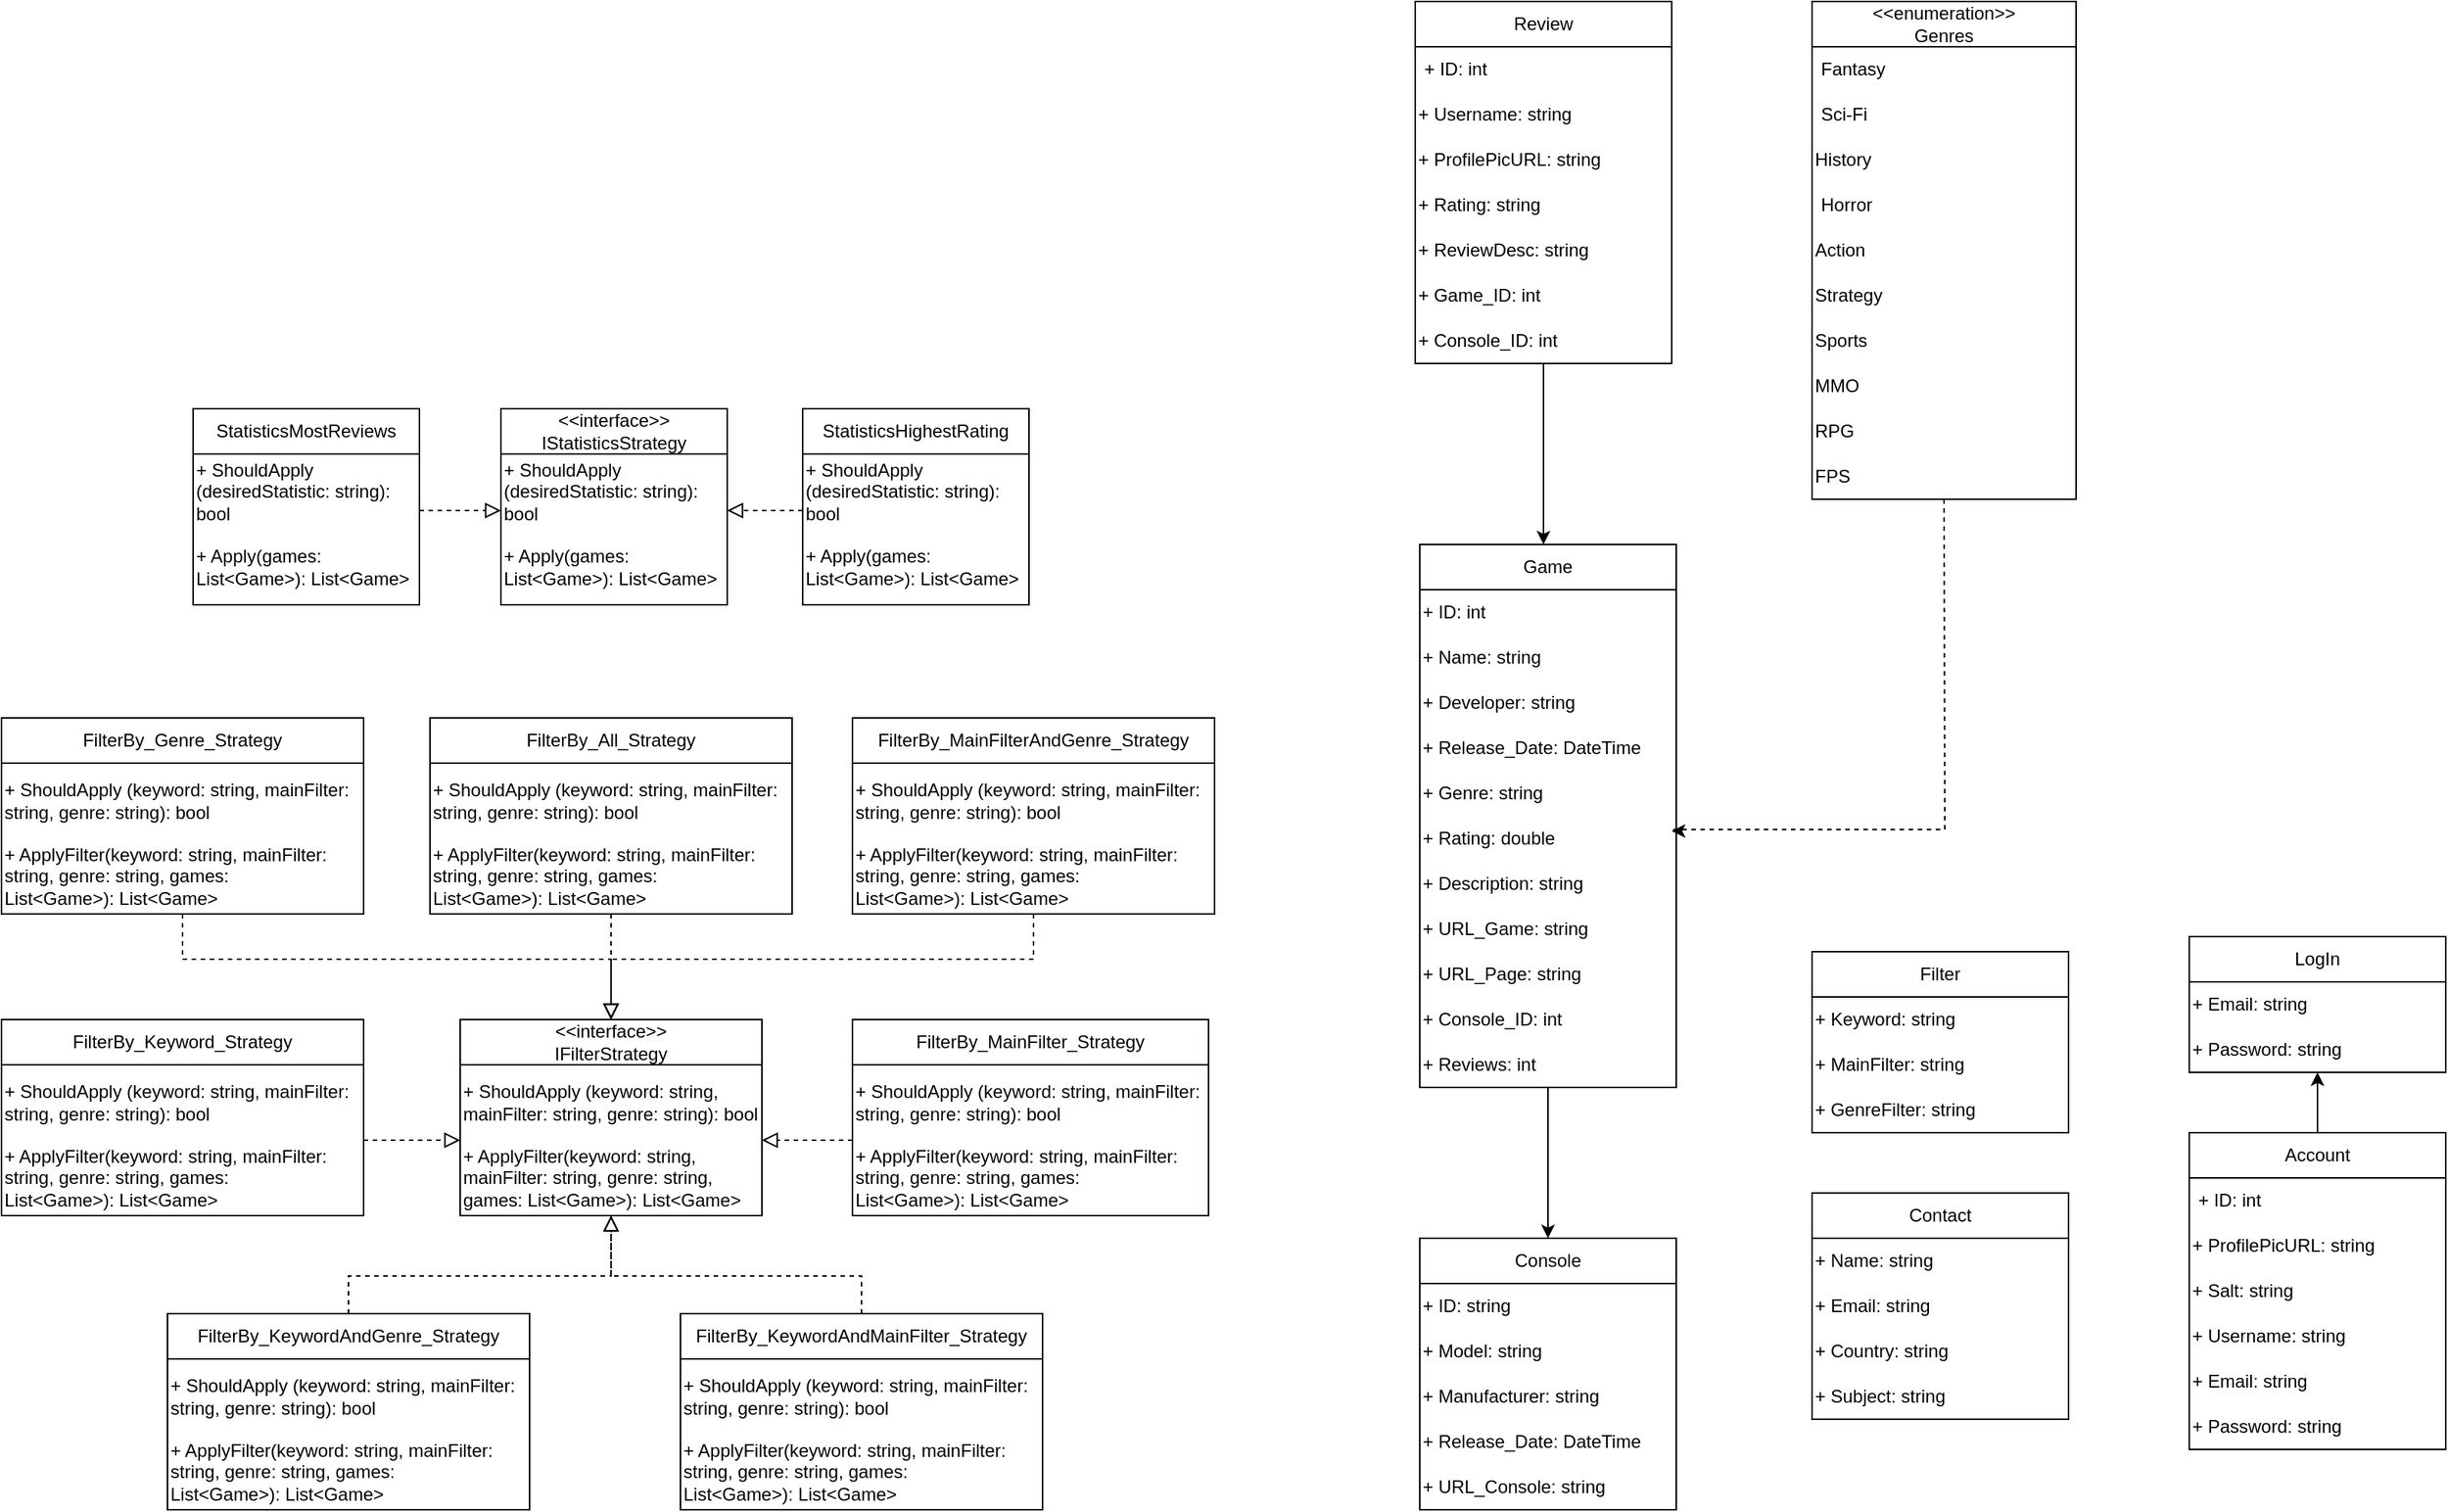 <mxfile version="21.3.7" type="device">
  <diagram name="Страница-1" id="sdUZpMWSYJXm1RIvVRuR">
    <mxGraphModel dx="1817" dy="1633" grid="1" gridSize="10" guides="1" tooltips="1" connect="1" arrows="1" fold="1" page="1" pageScale="1" pageWidth="827" pageHeight="1169" math="0" shadow="0">
      <root>
        <mxCell id="0" />
        <mxCell id="1" parent="0" />
        <mxCell id="oVc4lL-X0MRbzAyfg5KV-24" value="Review" style="swimlane;fontStyle=0;childLayout=stackLayout;horizontal=1;startSize=30;horizontalStack=0;resizeParent=1;resizeParentMax=0;resizeLast=0;collapsible=1;marginBottom=0;whiteSpace=wrap;html=1;" parent="1" vertex="1">
          <mxGeometry x="657" y="-190" width="170" height="240" as="geometry" />
        </mxCell>
        <mxCell id="3V2Ck9-E916ixrjshscT-8" value="+ ID: int" style="text;strokeColor=none;fillColor=none;align=left;verticalAlign=middle;spacingLeft=4;spacingRight=4;overflow=hidden;points=[[0,0.5],[1,0.5]];portConstraint=eastwest;rotatable=0;whiteSpace=wrap;html=1;" vertex="1" parent="oVc4lL-X0MRbzAyfg5KV-24">
          <mxGeometry y="30" width="170" height="30" as="geometry" />
        </mxCell>
        <mxCell id="3V2Ck9-E916ixrjshscT-10" value="+ Username: string" style="text;html=1;strokeColor=none;fillColor=none;align=left;verticalAlign=middle;whiteSpace=wrap;rounded=0;" vertex="1" parent="oVc4lL-X0MRbzAyfg5KV-24">
          <mxGeometry y="60" width="170" height="30" as="geometry" />
        </mxCell>
        <mxCell id="3V2Ck9-E916ixrjshscT-9" value="+ ProfilePicURL: string" style="text;html=1;strokeColor=none;fillColor=none;align=left;verticalAlign=middle;whiteSpace=wrap;rounded=0;" vertex="1" parent="oVc4lL-X0MRbzAyfg5KV-24">
          <mxGeometry y="90" width="170" height="30" as="geometry" />
        </mxCell>
        <mxCell id="3V2Ck9-E916ixrjshscT-11" value="+ Rating: string" style="text;html=1;strokeColor=none;fillColor=none;align=left;verticalAlign=middle;whiteSpace=wrap;rounded=0;" vertex="1" parent="oVc4lL-X0MRbzAyfg5KV-24">
          <mxGeometry y="120" width="170" height="30" as="geometry" />
        </mxCell>
        <mxCell id="3V2Ck9-E916ixrjshscT-12" value="+ ReviewDesc: string" style="text;html=1;strokeColor=none;fillColor=none;align=left;verticalAlign=middle;whiteSpace=wrap;rounded=0;" vertex="1" parent="oVc4lL-X0MRbzAyfg5KV-24">
          <mxGeometry y="150" width="170" height="30" as="geometry" />
        </mxCell>
        <mxCell id="3V2Ck9-E916ixrjshscT-14" value="+ Game_ID: int" style="text;html=1;strokeColor=none;fillColor=none;align=left;verticalAlign=middle;whiteSpace=wrap;rounded=0;" vertex="1" parent="oVc4lL-X0MRbzAyfg5KV-24">
          <mxGeometry y="180" width="170" height="30" as="geometry" />
        </mxCell>
        <mxCell id="3V2Ck9-E916ixrjshscT-13" value="+ Console_ID: int" style="text;html=1;strokeColor=none;fillColor=none;align=left;verticalAlign=middle;whiteSpace=wrap;rounded=0;" vertex="1" parent="oVc4lL-X0MRbzAyfg5KV-24">
          <mxGeometry y="210" width="170" height="30" as="geometry" />
        </mxCell>
        <mxCell id="oVc4lL-X0MRbzAyfg5KV-42" value="&amp;lt;&amp;lt;enumeration&amp;gt;&amp;gt;&lt;br&gt;Genres" style="swimlane;fontStyle=0;childLayout=stackLayout;horizontal=1;startSize=30;horizontalStack=0;resizeParent=1;resizeParentMax=0;resizeLast=0;collapsible=1;marginBottom=0;whiteSpace=wrap;html=1;" parent="1" vertex="1">
          <mxGeometry x="920" y="-190" width="175" height="330" as="geometry" />
        </mxCell>
        <mxCell id="oVc4lL-X0MRbzAyfg5KV-43" value="Fantasy" style="text;strokeColor=none;fillColor=none;align=left;verticalAlign=middle;spacingLeft=4;spacingRight=4;overflow=hidden;points=[[0,0.5],[1,0.5]];portConstraint=eastwest;rotatable=0;whiteSpace=wrap;html=1;" parent="oVc4lL-X0MRbzAyfg5KV-42" vertex="1">
          <mxGeometry y="30" width="175" height="30" as="geometry" />
        </mxCell>
        <mxCell id="oVc4lL-X0MRbzAyfg5KV-44" value="Sci-Fi" style="text;strokeColor=none;fillColor=none;align=left;verticalAlign=middle;spacingLeft=4;spacingRight=4;overflow=hidden;points=[[0,0.5],[1,0.5]];portConstraint=eastwest;rotatable=0;whiteSpace=wrap;html=1;" parent="oVc4lL-X0MRbzAyfg5KV-42" vertex="1">
          <mxGeometry y="60" width="175" height="30" as="geometry" />
        </mxCell>
        <mxCell id="oVc4lL-X0MRbzAyfg5KV-48" value="History" style="text;html=1;strokeColor=none;fillColor=none;align=left;verticalAlign=middle;whiteSpace=wrap;rounded=0;" parent="oVc4lL-X0MRbzAyfg5KV-42" vertex="1">
          <mxGeometry y="90" width="175" height="30" as="geometry" />
        </mxCell>
        <mxCell id="oVc4lL-X0MRbzAyfg5KV-45" value="Horror" style="text;strokeColor=none;fillColor=none;align=left;verticalAlign=middle;spacingLeft=4;spacingRight=4;overflow=hidden;points=[[0,0.5],[1,0.5]];portConstraint=eastwest;rotatable=0;whiteSpace=wrap;html=1;" parent="oVc4lL-X0MRbzAyfg5KV-42" vertex="1">
          <mxGeometry y="120" width="175" height="30" as="geometry" />
        </mxCell>
        <mxCell id="oVc4lL-X0MRbzAyfg5KV-49" value="Action" style="text;html=1;strokeColor=none;fillColor=none;align=left;verticalAlign=middle;whiteSpace=wrap;rounded=0;" parent="oVc4lL-X0MRbzAyfg5KV-42" vertex="1">
          <mxGeometry y="150" width="175" height="30" as="geometry" />
        </mxCell>
        <mxCell id="oVc4lL-X0MRbzAyfg5KV-50" value="Strategy" style="text;html=1;strokeColor=none;fillColor=none;align=left;verticalAlign=middle;whiteSpace=wrap;rounded=0;" parent="oVc4lL-X0MRbzAyfg5KV-42" vertex="1">
          <mxGeometry y="180" width="175" height="30" as="geometry" />
        </mxCell>
        <mxCell id="oVc4lL-X0MRbzAyfg5KV-51" value="Sports" style="text;html=1;strokeColor=none;fillColor=none;align=left;verticalAlign=middle;whiteSpace=wrap;rounded=0;" parent="oVc4lL-X0MRbzAyfg5KV-42" vertex="1">
          <mxGeometry y="210" width="175" height="30" as="geometry" />
        </mxCell>
        <mxCell id="oVc4lL-X0MRbzAyfg5KV-52" value="MMO" style="text;html=1;strokeColor=none;fillColor=none;align=left;verticalAlign=middle;whiteSpace=wrap;rounded=0;" parent="oVc4lL-X0MRbzAyfg5KV-42" vertex="1">
          <mxGeometry y="240" width="175" height="30" as="geometry" />
        </mxCell>
        <mxCell id="oVc4lL-X0MRbzAyfg5KV-53" value="RPG" style="text;html=1;strokeColor=none;fillColor=none;align=left;verticalAlign=middle;whiteSpace=wrap;rounded=0;" parent="oVc4lL-X0MRbzAyfg5KV-42" vertex="1">
          <mxGeometry y="270" width="175" height="30" as="geometry" />
        </mxCell>
        <mxCell id="oVc4lL-X0MRbzAyfg5KV-54" value="FPS" style="text;html=1;strokeColor=none;fillColor=none;align=left;verticalAlign=middle;whiteSpace=wrap;rounded=0;" parent="oVc4lL-X0MRbzAyfg5KV-42" vertex="1">
          <mxGeometry y="300" width="175" height="30" as="geometry" />
        </mxCell>
        <mxCell id="2BUGq4Oyd12aA57rfhNJ-14" value="" style="endArrow=none;dashed=1;html=1;rounded=0;entryX=1;entryY=0;entryDx=0;entryDy=0;exitX=0.5;exitY=1;exitDx=0;exitDy=0;" parent="1" source="oVc4lL-X0MRbzAyfg5KV-54" edge="1">
          <mxGeometry width="50" height="50" relative="1" as="geometry">
            <mxPoint x="1060" y="358.99" as="sourcePoint" />
            <mxPoint x="827" y="359" as="targetPoint" />
            <Array as="points">
              <mxPoint x="1008" y="359" />
            </Array>
          </mxGeometry>
        </mxCell>
        <mxCell id="2BUGq4Oyd12aA57rfhNJ-15" value="" style="endArrow=classic;html=1;rounded=0;entryX=1;entryY=0;entryDx=0;entryDy=0;" parent="1" edge="1">
          <mxGeometry width="50" height="50" relative="1" as="geometry">
            <mxPoint x="830" y="360" as="sourcePoint" />
            <mxPoint x="827" y="360" as="targetPoint" />
          </mxGeometry>
        </mxCell>
        <mxCell id="W9ddNsVazHNU-D0-kvZH-1" value="" style="endArrow=classic;html=1;rounded=0;exitX=0.5;exitY=1;exitDx=0;exitDy=0;" parent="1" source="3V2Ck9-E916ixrjshscT-13" edge="1">
          <mxGeometry width="50" height="50" relative="1" as="geometry">
            <mxPoint x="740" y="80" as="sourcePoint" />
            <mxPoint x="742" y="170" as="targetPoint" />
          </mxGeometry>
        </mxCell>
        <mxCell id="l7rKiUxw1o1yOhBb_WyF-1" value="Console" style="swimlane;fontStyle=0;childLayout=stackLayout;horizontal=1;startSize=30;horizontalStack=0;resizeParent=1;resizeParentMax=0;resizeLast=0;collapsible=1;marginBottom=0;whiteSpace=wrap;html=1;" parent="1" vertex="1">
          <mxGeometry x="660" y="630" width="170" height="180" as="geometry" />
        </mxCell>
        <mxCell id="l7rKiUxw1o1yOhBb_WyF-7" value="+ ID: string" style="text;html=1;strokeColor=none;fillColor=none;align=left;verticalAlign=middle;whiteSpace=wrap;rounded=0;" parent="l7rKiUxw1o1yOhBb_WyF-1" vertex="1">
          <mxGeometry y="30" width="170" height="30" as="geometry" />
        </mxCell>
        <mxCell id="E4WLvE4NygGlio2BXlrx-3" value="+ Model: string" style="text;html=1;strokeColor=none;fillColor=none;align=left;verticalAlign=middle;whiteSpace=wrap;rounded=0;" parent="l7rKiUxw1o1yOhBb_WyF-1" vertex="1">
          <mxGeometry y="60" width="170" height="30" as="geometry" />
        </mxCell>
        <mxCell id="E4WLvE4NygGlio2BXlrx-5" value="+ Manufacturer: string" style="text;html=1;align=left;verticalAlign=middle;resizable=0;points=[];autosize=1;strokeColor=none;fillColor=none;" parent="l7rKiUxw1o1yOhBb_WyF-1" vertex="1">
          <mxGeometry y="90" width="170" height="30" as="geometry" />
        </mxCell>
        <mxCell id="E4WLvE4NygGlio2BXlrx-6" value="+ Release_Date: DateTime" style="text;html=1;strokeColor=none;fillColor=none;align=left;verticalAlign=middle;whiteSpace=wrap;rounded=0;" parent="l7rKiUxw1o1yOhBb_WyF-1" vertex="1">
          <mxGeometry y="120" width="170" height="30" as="geometry" />
        </mxCell>
        <mxCell id="E4WLvE4NygGlio2BXlrx-7" value="+ URL_Console: string" style="text;html=1;strokeColor=none;fillColor=none;align=left;verticalAlign=middle;whiteSpace=wrap;rounded=0;" parent="l7rKiUxw1o1yOhBb_WyF-1" vertex="1">
          <mxGeometry y="150" width="170" height="30" as="geometry" />
        </mxCell>
        <mxCell id="3V2Ck9-E916ixrjshscT-32" value="" style="edgeStyle=orthogonalEdgeStyle;rounded=0;orthogonalLoop=1;jettySize=auto;html=1;" edge="1" parent="1" source="si3ed06ZD6JGQciLyGwY-8" target="3V2Ck9-E916ixrjshscT-29">
          <mxGeometry relative="1" as="geometry" />
        </mxCell>
        <mxCell id="si3ed06ZD6JGQciLyGwY-8" value="Account" style="swimlane;fontStyle=0;childLayout=stackLayout;horizontal=1;startSize=30;horizontalStack=0;resizeParent=1;resizeParentMax=0;resizeLast=0;collapsible=1;marginBottom=0;whiteSpace=wrap;html=1;" parent="1" vertex="1">
          <mxGeometry x="1170" y="560" width="170" height="210" as="geometry" />
        </mxCell>
        <mxCell id="si3ed06ZD6JGQciLyGwY-11" value="+ ID: int" style="text;strokeColor=none;fillColor=none;align=left;verticalAlign=middle;spacingLeft=4;spacingRight=4;overflow=hidden;points=[[0,0.5],[1,0.5]];portConstraint=eastwest;rotatable=0;whiteSpace=wrap;html=1;" parent="si3ed06ZD6JGQciLyGwY-8" vertex="1">
          <mxGeometry y="30" width="170" height="30" as="geometry" />
        </mxCell>
        <mxCell id="3V2Ck9-E916ixrjshscT-1" value="+ ProfilePicURL: string" style="text;html=1;strokeColor=none;fillColor=none;align=left;verticalAlign=middle;whiteSpace=wrap;rounded=0;" vertex="1" parent="si3ed06ZD6JGQciLyGwY-8">
          <mxGeometry y="60" width="170" height="30" as="geometry" />
        </mxCell>
        <mxCell id="3V2Ck9-E916ixrjshscT-2" value="+ Salt: string" style="text;html=1;strokeColor=none;fillColor=none;align=left;verticalAlign=middle;whiteSpace=wrap;rounded=0;" vertex="1" parent="si3ed06ZD6JGQciLyGwY-8">
          <mxGeometry y="90" width="170" height="30" as="geometry" />
        </mxCell>
        <mxCell id="3V2Ck9-E916ixrjshscT-3" value="+ Username: string" style="text;html=1;strokeColor=none;fillColor=none;align=left;verticalAlign=middle;whiteSpace=wrap;rounded=0;" vertex="1" parent="si3ed06ZD6JGQciLyGwY-8">
          <mxGeometry y="120" width="170" height="30" as="geometry" />
        </mxCell>
        <mxCell id="3V2Ck9-E916ixrjshscT-4" value="+ Email: string" style="text;html=1;strokeColor=none;fillColor=none;align=left;verticalAlign=middle;whiteSpace=wrap;rounded=0;" vertex="1" parent="si3ed06ZD6JGQciLyGwY-8">
          <mxGeometry y="150" width="170" height="30" as="geometry" />
        </mxCell>
        <mxCell id="3V2Ck9-E916ixrjshscT-5" value="+ Password: string" style="text;html=1;strokeColor=none;fillColor=none;align=left;verticalAlign=middle;whiteSpace=wrap;rounded=0;" vertex="1" parent="si3ed06ZD6JGQciLyGwY-8">
          <mxGeometry y="180" width="170" height="30" as="geometry" />
        </mxCell>
        <mxCell id="E4WLvE4NygGlio2BXlrx-1" value="" style="endArrow=classic;html=1;rounded=0;exitX=0.5;exitY=1;exitDx=0;exitDy=0;entryX=0.5;entryY=0;entryDx=0;entryDy=0;" parent="1" source="3V2Ck9-E916ixrjshscT-7" edge="1" target="l7rKiUxw1o1yOhBb_WyF-1">
          <mxGeometry width="50" height="50" relative="1" as="geometry">
            <mxPoint x="744" y="470" as="sourcePoint" />
            <mxPoint x="745" y="580" as="targetPoint" />
          </mxGeometry>
        </mxCell>
        <mxCell id="cbTE5aQ3FgaVGhqSNgmj-36" value="Game" style="swimlane;fontStyle=0;childLayout=stackLayout;horizontal=1;startSize=30;horizontalStack=0;resizeParent=1;resizeParentMax=0;resizeLast=0;collapsible=1;marginBottom=0;whiteSpace=wrap;html=1;" parent="1" vertex="1">
          <mxGeometry x="660" y="170" width="170" height="360" as="geometry" />
        </mxCell>
        <mxCell id="cbTE5aQ3FgaVGhqSNgmj-37" value="+ ID: int" style="text;html=1;strokeColor=none;fillColor=none;align=left;verticalAlign=middle;whiteSpace=wrap;rounded=0;" parent="cbTE5aQ3FgaVGhqSNgmj-36" vertex="1">
          <mxGeometry y="30" width="170" height="30" as="geometry" />
        </mxCell>
        <mxCell id="cbTE5aQ3FgaVGhqSNgmj-38" value="+ Name: string" style="text;html=1;strokeColor=none;fillColor=none;align=left;verticalAlign=middle;whiteSpace=wrap;rounded=0;" parent="cbTE5aQ3FgaVGhqSNgmj-36" vertex="1">
          <mxGeometry y="60" width="170" height="30" as="geometry" />
        </mxCell>
        <mxCell id="cbTE5aQ3FgaVGhqSNgmj-39" value="+ Developer: string" style="text;html=1;strokeColor=none;fillColor=none;align=left;verticalAlign=middle;whiteSpace=wrap;rounded=0;" parent="cbTE5aQ3FgaVGhqSNgmj-36" vertex="1">
          <mxGeometry y="90" width="170" height="30" as="geometry" />
        </mxCell>
        <mxCell id="cbTE5aQ3FgaVGhqSNgmj-40" value="+ Release_Date: DateTime" style="text;html=1;strokeColor=none;fillColor=none;align=left;verticalAlign=middle;whiteSpace=wrap;rounded=0;" parent="cbTE5aQ3FgaVGhqSNgmj-36" vertex="1">
          <mxGeometry y="120" width="170" height="30" as="geometry" />
        </mxCell>
        <mxCell id="cbTE5aQ3FgaVGhqSNgmj-41" value="+ Genre: string" style="text;html=1;strokeColor=none;fillColor=none;align=left;verticalAlign=middle;whiteSpace=wrap;rounded=0;" parent="cbTE5aQ3FgaVGhqSNgmj-36" vertex="1">
          <mxGeometry y="150" width="170" height="30" as="geometry" />
        </mxCell>
        <mxCell id="cbTE5aQ3FgaVGhqSNgmj-42" value="+ Rating: double" style="text;html=1;strokeColor=none;fillColor=none;align=left;verticalAlign=middle;whiteSpace=wrap;rounded=0;" parent="cbTE5aQ3FgaVGhqSNgmj-36" vertex="1">
          <mxGeometry y="180" width="170" height="30" as="geometry" />
        </mxCell>
        <mxCell id="cbTE5aQ3FgaVGhqSNgmj-43" value="+ Description: string" style="text;html=1;strokeColor=none;fillColor=none;align=left;verticalAlign=middle;whiteSpace=wrap;rounded=0;" parent="cbTE5aQ3FgaVGhqSNgmj-36" vertex="1">
          <mxGeometry y="210" width="170" height="30" as="geometry" />
        </mxCell>
        <mxCell id="cbTE5aQ3FgaVGhqSNgmj-44" value="+ URL_Game: string" style="text;html=1;strokeColor=none;fillColor=none;align=left;verticalAlign=middle;whiteSpace=wrap;rounded=0;" parent="cbTE5aQ3FgaVGhqSNgmj-36" vertex="1">
          <mxGeometry y="240" width="170" height="30" as="geometry" />
        </mxCell>
        <mxCell id="cbTE5aQ3FgaVGhqSNgmj-45" value="+ URL_Page: string" style="text;html=1;strokeColor=none;fillColor=none;align=left;verticalAlign=middle;whiteSpace=wrap;rounded=0;" parent="cbTE5aQ3FgaVGhqSNgmj-36" vertex="1">
          <mxGeometry y="270" width="170" height="30" as="geometry" />
        </mxCell>
        <mxCell id="3V2Ck9-E916ixrjshscT-6" value="+ Console_ID: int" style="text;html=1;strokeColor=none;fillColor=none;align=left;verticalAlign=middle;whiteSpace=wrap;rounded=0;" vertex="1" parent="cbTE5aQ3FgaVGhqSNgmj-36">
          <mxGeometry y="300" width="170" height="30" as="geometry" />
        </mxCell>
        <mxCell id="3V2Ck9-E916ixrjshscT-7" value="+ Reviews: int" style="text;html=1;strokeColor=none;fillColor=none;align=left;verticalAlign=middle;whiteSpace=wrap;rounded=0;" vertex="1" parent="cbTE5aQ3FgaVGhqSNgmj-36">
          <mxGeometry y="330" width="170" height="30" as="geometry" />
        </mxCell>
        <mxCell id="3V2Ck9-E916ixrjshscT-15" value="Contact" style="swimlane;fontStyle=0;childLayout=stackLayout;horizontal=1;startSize=30;horizontalStack=0;resizeParent=1;resizeParentMax=0;resizeLast=0;collapsible=1;marginBottom=0;whiteSpace=wrap;html=1;" vertex="1" parent="1">
          <mxGeometry x="920" y="600" width="170" height="150" as="geometry" />
        </mxCell>
        <mxCell id="3V2Ck9-E916ixrjshscT-19" value="+ Name: string" style="text;html=1;strokeColor=none;fillColor=none;align=left;verticalAlign=middle;whiteSpace=wrap;rounded=0;" vertex="1" parent="3V2Ck9-E916ixrjshscT-15">
          <mxGeometry y="30" width="170" height="30" as="geometry" />
        </mxCell>
        <mxCell id="3V2Ck9-E916ixrjshscT-20" value="+ Email: string" style="text;html=1;strokeColor=none;fillColor=none;align=left;verticalAlign=middle;whiteSpace=wrap;rounded=0;" vertex="1" parent="3V2Ck9-E916ixrjshscT-15">
          <mxGeometry y="60" width="170" height="30" as="geometry" />
        </mxCell>
        <mxCell id="3V2Ck9-E916ixrjshscT-18" value="+ Country: string" style="text;html=1;strokeColor=none;fillColor=none;align=left;verticalAlign=middle;whiteSpace=wrap;rounded=0;" vertex="1" parent="3V2Ck9-E916ixrjshscT-15">
          <mxGeometry y="90" width="170" height="30" as="geometry" />
        </mxCell>
        <mxCell id="3V2Ck9-E916ixrjshscT-21" value="+ Subject: string" style="text;html=1;strokeColor=none;fillColor=none;align=left;verticalAlign=middle;whiteSpace=wrap;rounded=0;" vertex="1" parent="3V2Ck9-E916ixrjshscT-15">
          <mxGeometry y="120" width="170" height="30" as="geometry" />
        </mxCell>
        <mxCell id="3V2Ck9-E916ixrjshscT-22" value="Filter" style="swimlane;fontStyle=0;childLayout=stackLayout;horizontal=1;startSize=30;horizontalStack=0;resizeParent=1;resizeParentMax=0;resizeLast=0;collapsible=1;marginBottom=0;whiteSpace=wrap;html=1;" vertex="1" parent="1">
          <mxGeometry x="920" y="440" width="170" height="120" as="geometry" />
        </mxCell>
        <mxCell id="3V2Ck9-E916ixrjshscT-23" value="+ Keyword: string" style="text;html=1;strokeColor=none;fillColor=none;align=left;verticalAlign=middle;whiteSpace=wrap;rounded=0;" vertex="1" parent="3V2Ck9-E916ixrjshscT-22">
          <mxGeometry y="30" width="170" height="30" as="geometry" />
        </mxCell>
        <mxCell id="3V2Ck9-E916ixrjshscT-24" value="+ MainFilter: string" style="text;html=1;strokeColor=none;fillColor=none;align=left;verticalAlign=middle;whiteSpace=wrap;rounded=0;" vertex="1" parent="3V2Ck9-E916ixrjshscT-22">
          <mxGeometry y="60" width="170" height="30" as="geometry" />
        </mxCell>
        <mxCell id="3V2Ck9-E916ixrjshscT-25" value="+ GenreFilter: string" style="text;html=1;strokeColor=none;fillColor=none;align=left;verticalAlign=middle;whiteSpace=wrap;rounded=0;" vertex="1" parent="3V2Ck9-E916ixrjshscT-22">
          <mxGeometry y="90" width="170" height="30" as="geometry" />
        </mxCell>
        <mxCell id="3V2Ck9-E916ixrjshscT-27" value="LogIn" style="swimlane;fontStyle=0;childLayout=stackLayout;horizontal=1;startSize=30;horizontalStack=0;resizeParent=1;resizeParentMax=0;resizeLast=0;collapsible=1;marginBottom=0;whiteSpace=wrap;html=1;" vertex="1" parent="1">
          <mxGeometry x="1170" y="430" width="170" height="90" as="geometry" />
        </mxCell>
        <mxCell id="3V2Ck9-E916ixrjshscT-28" value="+ Email: string" style="text;html=1;strokeColor=none;fillColor=none;align=left;verticalAlign=middle;whiteSpace=wrap;rounded=0;" vertex="1" parent="3V2Ck9-E916ixrjshscT-27">
          <mxGeometry y="30" width="170" height="30" as="geometry" />
        </mxCell>
        <mxCell id="3V2Ck9-E916ixrjshscT-29" value="+ Password: string" style="text;html=1;strokeColor=none;fillColor=none;align=left;verticalAlign=middle;whiteSpace=wrap;rounded=0;" vertex="1" parent="3V2Ck9-E916ixrjshscT-27">
          <mxGeometry y="60" width="170" height="30" as="geometry" />
        </mxCell>
        <mxCell id="3V2Ck9-E916ixrjshscT-37" value="&amp;lt;&amp;lt;interface&amp;gt;&amp;gt;&lt;br&gt;IFilterStrategy" style="swimlane;fontStyle=0;childLayout=stackLayout;horizontal=1;startSize=30;horizontalStack=0;resizeParent=1;resizeParentMax=0;resizeLast=0;collapsible=1;marginBottom=0;whiteSpace=wrap;html=1;" vertex="1" parent="1">
          <mxGeometry x="24" y="485" width="200" height="130" as="geometry" />
        </mxCell>
        <mxCell id="3V2Ck9-E916ixrjshscT-38" value="+ ShouldApply (keyword: string, mainFilter: string, genre: string): bool" style="text;html=1;strokeColor=none;fillColor=none;align=left;verticalAlign=middle;whiteSpace=wrap;rounded=0;" vertex="1" parent="3V2Ck9-E916ixrjshscT-37">
          <mxGeometry y="30" width="200" height="50" as="geometry" />
        </mxCell>
        <mxCell id="3V2Ck9-E916ixrjshscT-39" value="+ ApplyFilter(keyword: string, mainFilter: string, genre: string, games: List&amp;lt;Game&amp;gt;):&amp;nbsp;List&amp;lt;Game&amp;gt;" style="text;html=1;strokeColor=none;fillColor=none;align=left;verticalAlign=middle;whiteSpace=wrap;rounded=0;" vertex="1" parent="3V2Ck9-E916ixrjshscT-37">
          <mxGeometry y="80" width="200" height="50" as="geometry" />
        </mxCell>
        <mxCell id="3V2Ck9-E916ixrjshscT-43" value="FilterBy_All_Strategy" style="swimlane;fontStyle=0;childLayout=stackLayout;horizontal=1;startSize=30;horizontalStack=0;resizeParent=1;resizeParentMax=0;resizeLast=0;collapsible=1;marginBottom=0;whiteSpace=wrap;html=1;" vertex="1" parent="1">
          <mxGeometry x="4" y="285" width="240" height="130" as="geometry" />
        </mxCell>
        <mxCell id="3V2Ck9-E916ixrjshscT-44" value="+ ShouldApply (keyword: string, mainFilter: string, genre: string): bool" style="text;html=1;strokeColor=none;fillColor=none;align=left;verticalAlign=middle;whiteSpace=wrap;rounded=0;" vertex="1" parent="3V2Ck9-E916ixrjshscT-43">
          <mxGeometry y="30" width="240" height="50" as="geometry" />
        </mxCell>
        <mxCell id="3V2Ck9-E916ixrjshscT-45" value="+ ApplyFilter(keyword: string, mainFilter: string, genre: string, games: List&amp;lt;Game&amp;gt;):&amp;nbsp;List&amp;lt;Game&amp;gt;" style="text;html=1;strokeColor=none;fillColor=none;align=left;verticalAlign=middle;whiteSpace=wrap;rounded=0;" vertex="1" parent="3V2Ck9-E916ixrjshscT-43">
          <mxGeometry y="80" width="240" height="50" as="geometry" />
        </mxCell>
        <mxCell id="3V2Ck9-E916ixrjshscT-46" value="FilterBy_Genre_Strategy" style="swimlane;fontStyle=0;childLayout=stackLayout;horizontal=1;startSize=30;horizontalStack=0;resizeParent=1;resizeParentMax=0;resizeLast=0;collapsible=1;marginBottom=0;whiteSpace=wrap;html=1;" vertex="1" parent="1">
          <mxGeometry x="-280" y="285" width="240" height="130" as="geometry" />
        </mxCell>
        <mxCell id="3V2Ck9-E916ixrjshscT-47" value="+ ShouldApply (keyword: string, mainFilter: string, genre: string): bool" style="text;html=1;strokeColor=none;fillColor=none;align=left;verticalAlign=middle;whiteSpace=wrap;rounded=0;" vertex="1" parent="3V2Ck9-E916ixrjshscT-46">
          <mxGeometry y="30" width="240" height="50" as="geometry" />
        </mxCell>
        <mxCell id="3V2Ck9-E916ixrjshscT-48" value="+ ApplyFilter(keyword: string, mainFilter: string, genre: string, games: List&amp;lt;Game&amp;gt;):&amp;nbsp;List&amp;lt;Game&amp;gt;" style="text;html=1;strokeColor=none;fillColor=none;align=left;verticalAlign=middle;whiteSpace=wrap;rounded=0;" vertex="1" parent="3V2Ck9-E916ixrjshscT-46">
          <mxGeometry y="80" width="240" height="50" as="geometry" />
        </mxCell>
        <mxCell id="3V2Ck9-E916ixrjshscT-49" value="FilterBy_Keyword_Strategy" style="swimlane;fontStyle=0;childLayout=stackLayout;horizontal=1;startSize=30;horizontalStack=0;resizeParent=1;resizeParentMax=0;resizeLast=0;collapsible=1;marginBottom=0;whiteSpace=wrap;html=1;" vertex="1" parent="1">
          <mxGeometry x="-280" y="485" width="240" height="130" as="geometry" />
        </mxCell>
        <mxCell id="3V2Ck9-E916ixrjshscT-50" value="+ ShouldApply (keyword: string, mainFilter: string, genre: string): bool" style="text;html=1;strokeColor=none;fillColor=none;align=left;verticalAlign=middle;whiteSpace=wrap;rounded=0;" vertex="1" parent="3V2Ck9-E916ixrjshscT-49">
          <mxGeometry y="30" width="240" height="50" as="geometry" />
        </mxCell>
        <mxCell id="3V2Ck9-E916ixrjshscT-51" value="+ ApplyFilter(keyword: string, mainFilter: string, genre: string, games: List&amp;lt;Game&amp;gt;):&amp;nbsp;List&amp;lt;Game&amp;gt;" style="text;html=1;strokeColor=none;fillColor=none;align=left;verticalAlign=middle;whiteSpace=wrap;rounded=0;" vertex="1" parent="3V2Ck9-E916ixrjshscT-49">
          <mxGeometry y="80" width="240" height="50" as="geometry" />
        </mxCell>
        <mxCell id="3V2Ck9-E916ixrjshscT-52" value="FilterBy_KeywordAndGenre_Strategy" style="swimlane;fontStyle=0;childLayout=stackLayout;horizontal=1;startSize=30;horizontalStack=0;resizeParent=1;resizeParentMax=0;resizeLast=0;collapsible=1;marginBottom=0;whiteSpace=wrap;html=1;" vertex="1" parent="1">
          <mxGeometry x="-170" y="680" width="240" height="130" as="geometry" />
        </mxCell>
        <mxCell id="3V2Ck9-E916ixrjshscT-53" value="+ ShouldApply (keyword: string, mainFilter: string, genre: string): bool" style="text;html=1;strokeColor=none;fillColor=none;align=left;verticalAlign=middle;whiteSpace=wrap;rounded=0;" vertex="1" parent="3V2Ck9-E916ixrjshscT-52">
          <mxGeometry y="30" width="240" height="50" as="geometry" />
        </mxCell>
        <mxCell id="3V2Ck9-E916ixrjshscT-54" value="+ ApplyFilter(keyword: string, mainFilter: string, genre: string, games: List&amp;lt;Game&amp;gt;):&amp;nbsp;List&amp;lt;Game&amp;gt;" style="text;html=1;strokeColor=none;fillColor=none;align=left;verticalAlign=middle;whiteSpace=wrap;rounded=0;" vertex="1" parent="3V2Ck9-E916ixrjshscT-52">
          <mxGeometry y="80" width="240" height="50" as="geometry" />
        </mxCell>
        <mxCell id="3V2Ck9-E916ixrjshscT-55" value="FilterBy_KeywordAndMainFilter_Strategy" style="swimlane;fontStyle=0;childLayout=stackLayout;horizontal=1;startSize=30;horizontalStack=0;resizeParent=1;resizeParentMax=0;resizeLast=0;collapsible=1;marginBottom=0;whiteSpace=wrap;html=1;" vertex="1" parent="1">
          <mxGeometry x="170" y="680" width="240" height="130" as="geometry" />
        </mxCell>
        <mxCell id="3V2Ck9-E916ixrjshscT-56" value="+ ShouldApply (keyword: string, mainFilter: string, genre: string): bool" style="text;html=1;strokeColor=none;fillColor=none;align=left;verticalAlign=middle;whiteSpace=wrap;rounded=0;" vertex="1" parent="3V2Ck9-E916ixrjshscT-55">
          <mxGeometry y="30" width="240" height="50" as="geometry" />
        </mxCell>
        <mxCell id="3V2Ck9-E916ixrjshscT-57" value="+ ApplyFilter(keyword: string, mainFilter: string, genre: string, games: List&amp;lt;Game&amp;gt;):&amp;nbsp;List&amp;lt;Game&amp;gt;" style="text;html=1;strokeColor=none;fillColor=none;align=left;verticalAlign=middle;whiteSpace=wrap;rounded=0;" vertex="1" parent="3V2Ck9-E916ixrjshscT-55">
          <mxGeometry y="80" width="240" height="50" as="geometry" />
        </mxCell>
        <mxCell id="3V2Ck9-E916ixrjshscT-58" value="FilterBy_MainFilter_Strategy" style="swimlane;fontStyle=0;childLayout=stackLayout;horizontal=1;startSize=30;horizontalStack=0;resizeParent=1;resizeParentMax=0;resizeLast=0;collapsible=1;marginBottom=0;whiteSpace=wrap;html=1;" vertex="1" parent="1">
          <mxGeometry x="284" y="485" width="236" height="130" as="geometry" />
        </mxCell>
        <mxCell id="3V2Ck9-E916ixrjshscT-59" value="+ ShouldApply (keyword: string, mainFilter: string, genre: string): bool" style="text;html=1;strokeColor=none;fillColor=none;align=left;verticalAlign=middle;whiteSpace=wrap;rounded=0;" vertex="1" parent="3V2Ck9-E916ixrjshscT-58">
          <mxGeometry y="30" width="236" height="50" as="geometry" />
        </mxCell>
        <mxCell id="3V2Ck9-E916ixrjshscT-60" value="+ ApplyFilter(keyword: string, mainFilter: string, genre: string, games: List&amp;lt;Game&amp;gt;):&amp;nbsp;List&amp;lt;Game&amp;gt;" style="text;html=1;strokeColor=none;fillColor=none;align=left;verticalAlign=middle;whiteSpace=wrap;rounded=0;" vertex="1" parent="3V2Ck9-E916ixrjshscT-58">
          <mxGeometry y="80" width="236" height="50" as="geometry" />
        </mxCell>
        <mxCell id="3V2Ck9-E916ixrjshscT-61" value="FilterBy_MainFilterAndGenre_Strategy" style="swimlane;fontStyle=0;childLayout=stackLayout;horizontal=1;startSize=30;horizontalStack=0;resizeParent=1;resizeParentMax=0;resizeLast=0;collapsible=1;marginBottom=0;whiteSpace=wrap;html=1;" vertex="1" parent="1">
          <mxGeometry x="284" y="285" width="240" height="130" as="geometry" />
        </mxCell>
        <mxCell id="3V2Ck9-E916ixrjshscT-62" value="+ ShouldApply (keyword: string, mainFilter: string, genre: string): bool" style="text;html=1;strokeColor=none;fillColor=none;align=left;verticalAlign=middle;whiteSpace=wrap;rounded=0;" vertex="1" parent="3V2Ck9-E916ixrjshscT-61">
          <mxGeometry y="30" width="240" height="50" as="geometry" />
        </mxCell>
        <mxCell id="3V2Ck9-E916ixrjshscT-63" value="+ ApplyFilter(keyword: string, mainFilter: string, genre: string, games: List&amp;lt;Game&amp;gt;):&amp;nbsp;List&amp;lt;Game&amp;gt;" style="text;html=1;strokeColor=none;fillColor=none;align=left;verticalAlign=middle;whiteSpace=wrap;rounded=0;" vertex="1" parent="3V2Ck9-E916ixrjshscT-61">
          <mxGeometry y="80" width="240" height="50" as="geometry" />
        </mxCell>
        <mxCell id="3V2Ck9-E916ixrjshscT-71" value="" style="endArrow=block;startArrow=none;endFill=0;startFill=0;endSize=8;html=1;verticalAlign=bottom;dashed=1;labelBackgroundColor=none;rounded=0;exitX=0.5;exitY=0;exitDx=0;exitDy=0;entryX=0.5;entryY=1;entryDx=0;entryDy=0;" edge="1" parent="1" source="3V2Ck9-E916ixrjshscT-52" target="3V2Ck9-E916ixrjshscT-39">
          <mxGeometry width="160" relative="1" as="geometry">
            <mxPoint x="290" y="555" as="sourcePoint" />
            <mxPoint x="450" y="555" as="targetPoint" />
            <Array as="points">
              <mxPoint x="-50" y="655" />
              <mxPoint x="124" y="655" />
            </Array>
          </mxGeometry>
        </mxCell>
        <mxCell id="3V2Ck9-E916ixrjshscT-72" value="" style="endArrow=block;startArrow=none;endFill=0;startFill=0;endSize=8;html=1;verticalAlign=bottom;dashed=1;labelBackgroundColor=none;rounded=0;exitX=0.5;exitY=0;exitDx=0;exitDy=0;entryX=0.5;entryY=1;entryDx=0;entryDy=0;" edge="1" parent="1" source="3V2Ck9-E916ixrjshscT-55" target="3V2Ck9-E916ixrjshscT-39">
          <mxGeometry width="160" relative="1" as="geometry">
            <mxPoint x="-40" y="690" as="sourcePoint" />
            <mxPoint x="134" y="625" as="targetPoint" />
            <Array as="points">
              <mxPoint x="290" y="655" />
              <mxPoint x="124" y="655" />
            </Array>
          </mxGeometry>
        </mxCell>
        <mxCell id="3V2Ck9-E916ixrjshscT-73" value="" style="endArrow=block;startArrow=none;endFill=0;startFill=0;endSize=8;html=1;verticalAlign=bottom;dashed=1;labelBackgroundColor=none;rounded=0;exitX=1;exitY=1;exitDx=0;exitDy=0;entryX=0;entryY=0;entryDx=0;entryDy=0;" edge="1" parent="1" source="3V2Ck9-E916ixrjshscT-50" target="3V2Ck9-E916ixrjshscT-39">
          <mxGeometry width="160" relative="1" as="geometry">
            <mxPoint x="290" y="555" as="sourcePoint" />
            <mxPoint x="450" y="555" as="targetPoint" />
          </mxGeometry>
        </mxCell>
        <mxCell id="3V2Ck9-E916ixrjshscT-74" value="" style="endArrow=block;startArrow=none;endFill=0;startFill=0;endSize=8;html=1;verticalAlign=bottom;dashed=1;labelBackgroundColor=none;rounded=0;entryX=1;entryY=0;entryDx=0;entryDy=0;exitX=0;exitY=1;exitDx=0;exitDy=0;" edge="1" parent="1" source="3V2Ck9-E916ixrjshscT-59" target="3V2Ck9-E916ixrjshscT-39">
          <mxGeometry width="160" relative="1" as="geometry">
            <mxPoint x="290" y="555" as="sourcePoint" />
            <mxPoint x="450" y="555" as="targetPoint" />
          </mxGeometry>
        </mxCell>
        <mxCell id="3V2Ck9-E916ixrjshscT-75" value="" style="endArrow=block;startArrow=none;endFill=0;startFill=0;endSize=8;html=1;verticalAlign=bottom;dashed=1;labelBackgroundColor=none;rounded=0;entryX=0.5;entryY=0;entryDx=0;entryDy=0;exitX=0.5;exitY=1;exitDx=0;exitDy=0;" edge="1" parent="1" source="3V2Ck9-E916ixrjshscT-45" target="3V2Ck9-E916ixrjshscT-37">
          <mxGeometry width="160" relative="1" as="geometry">
            <mxPoint x="290" y="555" as="sourcePoint" />
            <mxPoint x="450" y="555" as="targetPoint" />
          </mxGeometry>
        </mxCell>
        <mxCell id="3V2Ck9-E916ixrjshscT-76" value="" style="endArrow=block;startArrow=none;endFill=0;startFill=0;endSize=8;html=1;verticalAlign=bottom;dashed=1;labelBackgroundColor=none;rounded=0;exitX=0.5;exitY=1;exitDx=0;exitDy=0;entryX=0.5;entryY=0;entryDx=0;entryDy=0;" edge="1" parent="1" source="3V2Ck9-E916ixrjshscT-48" target="3V2Ck9-E916ixrjshscT-37">
          <mxGeometry width="160" relative="1" as="geometry">
            <mxPoint x="290" y="555" as="sourcePoint" />
            <mxPoint x="450" y="555" as="targetPoint" />
            <Array as="points">
              <mxPoint x="-160" y="445" />
              <mxPoint x="124" y="445" />
            </Array>
          </mxGeometry>
        </mxCell>
        <mxCell id="3V2Ck9-E916ixrjshscT-77" value="" style="endArrow=block;startArrow=none;endFill=0;startFill=0;endSize=8;html=1;verticalAlign=bottom;dashed=1;labelBackgroundColor=none;rounded=0;exitX=0.5;exitY=1;exitDx=0;exitDy=0;entryX=0.5;entryY=0;entryDx=0;entryDy=0;" edge="1" parent="1" source="3V2Ck9-E916ixrjshscT-63" target="3V2Ck9-E916ixrjshscT-37">
          <mxGeometry width="160" relative="1" as="geometry">
            <mxPoint x="290" y="555" as="sourcePoint" />
            <mxPoint x="450" y="555" as="targetPoint" />
            <Array as="points">
              <mxPoint x="404" y="445" />
              <mxPoint x="124" y="445" />
            </Array>
          </mxGeometry>
        </mxCell>
        <mxCell id="3V2Ck9-E916ixrjshscT-79" value="&amp;lt;&amp;lt;interface&amp;gt;&amp;gt;&lt;br&gt;IStatisticsStrategy" style="swimlane;fontStyle=0;childLayout=stackLayout;horizontal=1;startSize=30;horizontalStack=0;resizeParent=1;resizeParentMax=0;resizeLast=0;collapsible=1;marginBottom=0;whiteSpace=wrap;html=1;" vertex="1" parent="1">
          <mxGeometry x="51" y="80" width="150" height="130" as="geometry" />
        </mxCell>
        <mxCell id="3V2Ck9-E916ixrjshscT-80" value="+ ShouldApply (desiredStatistic: string): bool" style="text;html=1;strokeColor=none;fillColor=none;align=left;verticalAlign=middle;whiteSpace=wrap;rounded=0;" vertex="1" parent="3V2Ck9-E916ixrjshscT-79">
          <mxGeometry y="30" width="150" height="50" as="geometry" />
        </mxCell>
        <mxCell id="3V2Ck9-E916ixrjshscT-81" value="+ Apply(games: List&amp;lt;Game&amp;gt;):&amp;nbsp;List&amp;lt;Game&amp;gt;" style="text;html=1;strokeColor=none;fillColor=none;align=left;verticalAlign=middle;whiteSpace=wrap;rounded=0;" vertex="1" parent="3V2Ck9-E916ixrjshscT-79">
          <mxGeometry y="80" width="150" height="50" as="geometry" />
        </mxCell>
        <mxCell id="3V2Ck9-E916ixrjshscT-82" value="StatisticsHighestRating" style="swimlane;fontStyle=0;childLayout=stackLayout;horizontal=1;startSize=30;horizontalStack=0;resizeParent=1;resizeParentMax=0;resizeLast=0;collapsible=1;marginBottom=0;whiteSpace=wrap;html=1;" vertex="1" parent="1">
          <mxGeometry x="251" y="80" width="150" height="130" as="geometry" />
        </mxCell>
        <mxCell id="3V2Ck9-E916ixrjshscT-83" value="+ ShouldApply (desiredStatistic: string): bool" style="text;html=1;strokeColor=none;fillColor=none;align=left;verticalAlign=middle;whiteSpace=wrap;rounded=0;" vertex="1" parent="3V2Ck9-E916ixrjshscT-82">
          <mxGeometry y="30" width="150" height="50" as="geometry" />
        </mxCell>
        <mxCell id="3V2Ck9-E916ixrjshscT-84" value="+ Apply(games: List&amp;lt;Game&amp;gt;):&amp;nbsp;List&amp;lt;Game&amp;gt;" style="text;html=1;strokeColor=none;fillColor=none;align=left;verticalAlign=middle;whiteSpace=wrap;rounded=0;" vertex="1" parent="3V2Ck9-E916ixrjshscT-82">
          <mxGeometry y="80" width="150" height="50" as="geometry" />
        </mxCell>
        <mxCell id="3V2Ck9-E916ixrjshscT-85" value="StatisticsMostReviews" style="swimlane;fontStyle=0;childLayout=stackLayout;horizontal=1;startSize=30;horizontalStack=0;resizeParent=1;resizeParentMax=0;resizeLast=0;collapsible=1;marginBottom=0;whiteSpace=wrap;html=1;" vertex="1" parent="1">
          <mxGeometry x="-153" y="80" width="150" height="130" as="geometry" />
        </mxCell>
        <mxCell id="3V2Ck9-E916ixrjshscT-86" value="+ ShouldApply (desiredStatistic: string): bool" style="text;html=1;strokeColor=none;fillColor=none;align=left;verticalAlign=middle;whiteSpace=wrap;rounded=0;" vertex="1" parent="3V2Ck9-E916ixrjshscT-85">
          <mxGeometry y="30" width="150" height="50" as="geometry" />
        </mxCell>
        <mxCell id="3V2Ck9-E916ixrjshscT-87" value="+ Apply(games: List&amp;lt;Game&amp;gt;):&amp;nbsp;List&amp;lt;Game&amp;gt;" style="text;html=1;strokeColor=none;fillColor=none;align=left;verticalAlign=middle;whiteSpace=wrap;rounded=0;" vertex="1" parent="3V2Ck9-E916ixrjshscT-85">
          <mxGeometry y="80" width="150" height="50" as="geometry" />
        </mxCell>
        <mxCell id="3V2Ck9-E916ixrjshscT-88" value="" style="endArrow=block;startArrow=none;endFill=0;startFill=0;endSize=8;html=1;verticalAlign=bottom;dashed=1;labelBackgroundColor=none;rounded=0;entryX=0;entryY=0.75;entryDx=0;entryDy=0;exitX=1;exitY=0.75;exitDx=0;exitDy=0;" edge="1" parent="1" source="3V2Ck9-E916ixrjshscT-86" target="3V2Ck9-E916ixrjshscT-80">
          <mxGeometry width="160" relative="1" as="geometry">
            <mxPoint x="130" y="320" as="sourcePoint" />
            <mxPoint x="290" y="320" as="targetPoint" />
          </mxGeometry>
        </mxCell>
        <mxCell id="3V2Ck9-E916ixrjshscT-89" value="" style="endArrow=block;startArrow=none;endFill=0;startFill=0;endSize=8;html=1;verticalAlign=bottom;dashed=1;labelBackgroundColor=none;rounded=0;entryX=1;entryY=0.75;entryDx=0;entryDy=0;exitX=0;exitY=0.75;exitDx=0;exitDy=0;" edge="1" parent="1" source="3V2Ck9-E916ixrjshscT-83" target="3V2Ck9-E916ixrjshscT-80">
          <mxGeometry width="160" relative="1" as="geometry">
            <mxPoint x="280" y="30" as="sourcePoint" />
            <mxPoint x="334" y="30" as="targetPoint" />
          </mxGeometry>
        </mxCell>
      </root>
    </mxGraphModel>
  </diagram>
</mxfile>
